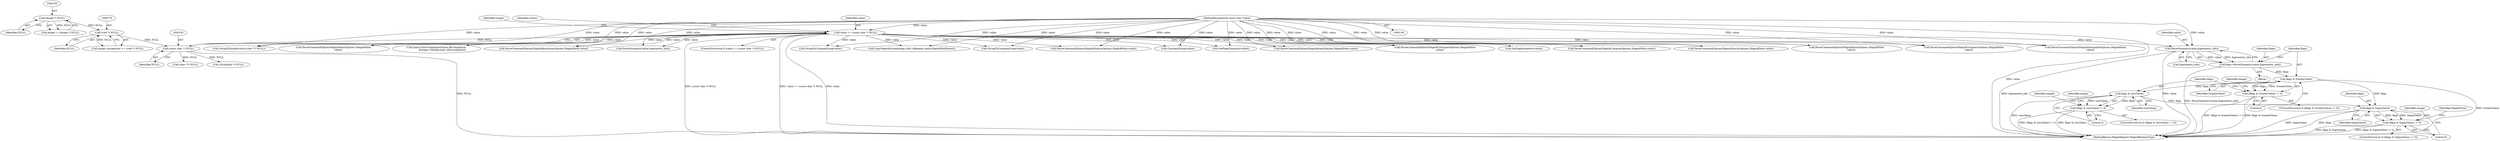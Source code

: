 digraph "0_ImageMagick_b61d35eaccc0a7ddeff8a1c3abfcd0a43ccf210b@pointer" {
"1000386" [label="(Call,ParseGeometry(value,&geometry_info))"];
"1000190" [label="(Call,value == (const char *) NULL)"];
"1000141" [label="(MethodParameterIn,const char *value)"];
"1000192" [label="(Call,(const char *) NULL)"];
"1000178" [label="(Call,(void *) NULL)"];
"1000149" [label="(Call,(Image *) NULL)"];
"1000384" [label="(Call,flags=ParseGeometry(value,&geometry_info))"];
"1000392" [label="(Call,flags & GreaterValue)"];
"1000391" [label="(Call,(flags & GreaterValue) != 0)"];
"1000425" [label="(Call,flags & LessValue)"];
"1000424" [label="(Call,(flags & LessValue) != 0)"];
"1000470" [label="(Call,flags & SigmaValue)"];
"1000469" [label="(Call,(flags & SigmaValue) != 0)"];
"1000190" [label="(Call,value == (const char *) NULL)"];
"1000679" [label="(Call,ParseCommandOption(MagickGravityOptions,MagickFalse,value))"];
"1000734" [label="(Call,ParseCommandOption(MagickIntentOptions,MagickFalse,value))"];
"1001156" [label="(Call,ParseCommandOption(MagickResolutionOptions,MagickFalse,value))"];
"1000194" [label="(Identifier,NULL)"];
"1000400" [label="(Identifier,image)"];
"1000388" [label="(Call,&geometry_info)"];
"1000192" [label="(Call,(const char *) NULL)"];
"1000950" [label="(Call,GetPageGeometry(value))"];
"1000385" [label="(Identifier,flags)"];
"1000476" [label="(Identifier,image)"];
"1000141" [label="(MethodParameterIn,const char *value)"];
"1000469" [label="(Call,(flags & SigmaValue) != 0)"];
"1000200" [label="(Identifier,status)"];
"1000324" [label="(Call,ParseCommandOption(MagickComposeOptions,MagickFalse,value))"];
"1000568" [label="(Call,StringToUnsignedLong(value))"];
"1000390" [label="(ControlStructure,if ((flags & GreaterValue) != 0))"];
"1000458" [label="(Identifier,image)"];
"1000424" [label="(Call,(flags & LessValue) != 0)"];
"1001126" [label="(Call,GetPageGeometry(value))"];
"1001257" [label="(MethodReturn,MagickExport MagickBooleanType)"];
"1000386" [label="(Call,ParseGeometry(value,&geometry_info))"];
"1000433" [label="(Identifier,image)"];
"1000174" [label="(Call,image->properties == (void *) NULL)"];
"1000257" [label="(Call,QueryColorCompliance(value,AllCompliance,\n               &image->background_color,exception))"];
"1000191" [label="(Identifier,value)"];
"1000999" [label="(Call,CopyMagickString(image_info->filename,value,MagickPathExtent))"];
"1000395" [label="(Literal,0)"];
"1000392" [label="(Call,flags & GreaterValue)"];
"1000197" [label="(Identifier,image)"];
"1000178" [label="(Call,(void *) NULL)"];
"1000472" [label="(Identifier,SigmaValue)"];
"1000792" [label="(Call,ParseCommandOption(MagickInterpolateOptions,MagickFalse,\n            value))"];
"1000468" [label="(ControlStructure,if ((flags & SigmaValue) != 0))"];
"1000428" [label="(Literal,0)"];
"1000189" [label="(ControlStructure,if (value == (const char *) NULL))"];
"1000487" [label="(Identifier,MagickTrue)"];
"1000382" [label="(Block,)"];
"1000384" [label="(Call,flags=ParseGeometry(value,&geometry_info))"];
"1000387" [label="(Identifier,value)"];
"1000425" [label="(Call,flags & LessValue)"];
"1000473" [label="(Literal,0)"];
"1000516" [label="(Call,ParseGeometry(value,&geometry_info))"];
"1001253" [label="(Call,ConstantString(value))"];
"1000763" [label="(Call,ParseCommandOption(MagickIntentOptions,MagickFalse,\n            value))"];
"1000180" [label="(Identifier,NULL)"];
"1000866" [label="(Call,StringToUnsignedLong(value))"];
"1000297" [label="(Call,ParseCommandOption(MagickColorspaceOptions,MagickFalse,\n            value))"];
"1000149" [label="(Call,(Image *) NULL)"];
"1000423" [label="(ControlStructure,if ((flags & LessValue) != 0))"];
"1001054" [label="(Call,ParseCommandOption(MagickIntentOptions,MagickFalse,\n            value))"];
"1000664" [label="(Call,(char **) NULL)"];
"1001022" [label="(Call,(StringInfo *) NULL)"];
"1000470" [label="(Call,flags & SigmaValue)"];
"1000353" [label="(Call,ParseCommandOption(MagickCompressOptions,MagickFalse,\n            value))"];
"1000147" [label="(Call,image != (Image *) NULL)"];
"1000393" [label="(Identifier,flags)"];
"1000582" [label="(Call,ParseCommandOption(MagickDisposeOptions,MagickFalse,value))"];
"1000394" [label="(Identifier,GreaterValue)"];
"1000426" [label="(Identifier,flags)"];
"1000427" [label="(Identifier,LessValue)"];
"1000151" [label="(Identifier,NULL)"];
"1000471" [label="(Identifier,flags)"];
"1000662" [label="(Call,StringToDouble(value,(char **) NULL))"];
"1000391" [label="(Call,(flags & GreaterValue) != 0)"];
"1000386" -> "1000384"  [label="AST: "];
"1000386" -> "1000388"  [label="CFG: "];
"1000387" -> "1000386"  [label="AST: "];
"1000388" -> "1000386"  [label="AST: "];
"1000384" -> "1000386"  [label="CFG: "];
"1000386" -> "1001257"  [label="DDG: &geometry_info"];
"1000386" -> "1001257"  [label="DDG: value"];
"1000386" -> "1000384"  [label="DDG: value"];
"1000386" -> "1000384"  [label="DDG: &geometry_info"];
"1000190" -> "1000386"  [label="DDG: value"];
"1000141" -> "1000386"  [label="DDG: value"];
"1000190" -> "1000189"  [label="AST: "];
"1000190" -> "1000192"  [label="CFG: "];
"1000191" -> "1000190"  [label="AST: "];
"1000192" -> "1000190"  [label="AST: "];
"1000197" -> "1000190"  [label="CFG: "];
"1000200" -> "1000190"  [label="CFG: "];
"1000190" -> "1001257"  [label="DDG: value == (const char *) NULL"];
"1000190" -> "1001257"  [label="DDG: value"];
"1000190" -> "1001257"  [label="DDG: (const char *) NULL"];
"1000141" -> "1000190"  [label="DDG: value"];
"1000192" -> "1000190"  [label="DDG: NULL"];
"1000190" -> "1000257"  [label="DDG: value"];
"1000190" -> "1000297"  [label="DDG: value"];
"1000190" -> "1000324"  [label="DDG: value"];
"1000190" -> "1000353"  [label="DDG: value"];
"1000190" -> "1000516"  [label="DDG: value"];
"1000190" -> "1000568"  [label="DDG: value"];
"1000190" -> "1000582"  [label="DDG: value"];
"1000190" -> "1000662"  [label="DDG: value"];
"1000190" -> "1000679"  [label="DDG: value"];
"1000190" -> "1000734"  [label="DDG: value"];
"1000190" -> "1000763"  [label="DDG: value"];
"1000190" -> "1000792"  [label="DDG: value"];
"1000190" -> "1000866"  [label="DDG: value"];
"1000190" -> "1000950"  [label="DDG: value"];
"1000190" -> "1000999"  [label="DDG: value"];
"1000190" -> "1001054"  [label="DDG: value"];
"1000190" -> "1001126"  [label="DDG: value"];
"1000190" -> "1001156"  [label="DDG: value"];
"1000190" -> "1001253"  [label="DDG: value"];
"1000141" -> "1000138"  [label="AST: "];
"1000141" -> "1001257"  [label="DDG: value"];
"1000141" -> "1000257"  [label="DDG: value"];
"1000141" -> "1000297"  [label="DDG: value"];
"1000141" -> "1000324"  [label="DDG: value"];
"1000141" -> "1000353"  [label="DDG: value"];
"1000141" -> "1000516"  [label="DDG: value"];
"1000141" -> "1000568"  [label="DDG: value"];
"1000141" -> "1000582"  [label="DDG: value"];
"1000141" -> "1000662"  [label="DDG: value"];
"1000141" -> "1000679"  [label="DDG: value"];
"1000141" -> "1000734"  [label="DDG: value"];
"1000141" -> "1000763"  [label="DDG: value"];
"1000141" -> "1000792"  [label="DDG: value"];
"1000141" -> "1000866"  [label="DDG: value"];
"1000141" -> "1000950"  [label="DDG: value"];
"1000141" -> "1000999"  [label="DDG: value"];
"1000141" -> "1001054"  [label="DDG: value"];
"1000141" -> "1001126"  [label="DDG: value"];
"1000141" -> "1001156"  [label="DDG: value"];
"1000141" -> "1001253"  [label="DDG: value"];
"1000192" -> "1000194"  [label="CFG: "];
"1000193" -> "1000192"  [label="AST: "];
"1000194" -> "1000192"  [label="AST: "];
"1000192" -> "1001257"  [label="DDG: NULL"];
"1000178" -> "1000192"  [label="DDG: NULL"];
"1000192" -> "1000664"  [label="DDG: NULL"];
"1000192" -> "1001022"  [label="DDG: NULL"];
"1000178" -> "1000174"  [label="AST: "];
"1000178" -> "1000180"  [label="CFG: "];
"1000179" -> "1000178"  [label="AST: "];
"1000180" -> "1000178"  [label="AST: "];
"1000174" -> "1000178"  [label="CFG: "];
"1000178" -> "1000174"  [label="DDG: NULL"];
"1000149" -> "1000178"  [label="DDG: NULL"];
"1000149" -> "1000147"  [label="AST: "];
"1000149" -> "1000151"  [label="CFG: "];
"1000150" -> "1000149"  [label="AST: "];
"1000151" -> "1000149"  [label="AST: "];
"1000147" -> "1000149"  [label="CFG: "];
"1000149" -> "1000147"  [label="DDG: NULL"];
"1000384" -> "1000382"  [label="AST: "];
"1000385" -> "1000384"  [label="AST: "];
"1000393" -> "1000384"  [label="CFG: "];
"1000384" -> "1001257"  [label="DDG: ParseGeometry(value,&geometry_info)"];
"1000384" -> "1000392"  [label="DDG: flags"];
"1000392" -> "1000391"  [label="AST: "];
"1000392" -> "1000394"  [label="CFG: "];
"1000393" -> "1000392"  [label="AST: "];
"1000394" -> "1000392"  [label="AST: "];
"1000395" -> "1000392"  [label="CFG: "];
"1000392" -> "1001257"  [label="DDG: GreaterValue"];
"1000392" -> "1000391"  [label="DDG: flags"];
"1000392" -> "1000391"  [label="DDG: GreaterValue"];
"1000392" -> "1000425"  [label="DDG: flags"];
"1000392" -> "1000470"  [label="DDG: flags"];
"1000391" -> "1000390"  [label="AST: "];
"1000391" -> "1000395"  [label="CFG: "];
"1000395" -> "1000391"  [label="AST: "];
"1000400" -> "1000391"  [label="CFG: "];
"1000426" -> "1000391"  [label="CFG: "];
"1000391" -> "1001257"  [label="DDG: flags & GreaterValue"];
"1000391" -> "1001257"  [label="DDG: (flags & GreaterValue) != 0"];
"1000425" -> "1000424"  [label="AST: "];
"1000425" -> "1000427"  [label="CFG: "];
"1000426" -> "1000425"  [label="AST: "];
"1000427" -> "1000425"  [label="AST: "];
"1000428" -> "1000425"  [label="CFG: "];
"1000425" -> "1001257"  [label="DDG: LessValue"];
"1000425" -> "1000424"  [label="DDG: flags"];
"1000425" -> "1000424"  [label="DDG: LessValue"];
"1000425" -> "1000470"  [label="DDG: flags"];
"1000424" -> "1000423"  [label="AST: "];
"1000424" -> "1000428"  [label="CFG: "];
"1000428" -> "1000424"  [label="AST: "];
"1000433" -> "1000424"  [label="CFG: "];
"1000458" -> "1000424"  [label="CFG: "];
"1000424" -> "1001257"  [label="DDG: flags & LessValue"];
"1000424" -> "1001257"  [label="DDG: (flags & LessValue) != 0"];
"1000470" -> "1000469"  [label="AST: "];
"1000470" -> "1000472"  [label="CFG: "];
"1000471" -> "1000470"  [label="AST: "];
"1000472" -> "1000470"  [label="AST: "];
"1000473" -> "1000470"  [label="CFG: "];
"1000470" -> "1001257"  [label="DDG: SigmaValue"];
"1000470" -> "1001257"  [label="DDG: flags"];
"1000470" -> "1000469"  [label="DDG: flags"];
"1000470" -> "1000469"  [label="DDG: SigmaValue"];
"1000469" -> "1000468"  [label="AST: "];
"1000469" -> "1000473"  [label="CFG: "];
"1000473" -> "1000469"  [label="AST: "];
"1000476" -> "1000469"  [label="CFG: "];
"1000487" -> "1000469"  [label="CFG: "];
"1000469" -> "1001257"  [label="DDG: (flags & SigmaValue) != 0"];
"1000469" -> "1001257"  [label="DDG: flags & SigmaValue"];
}
